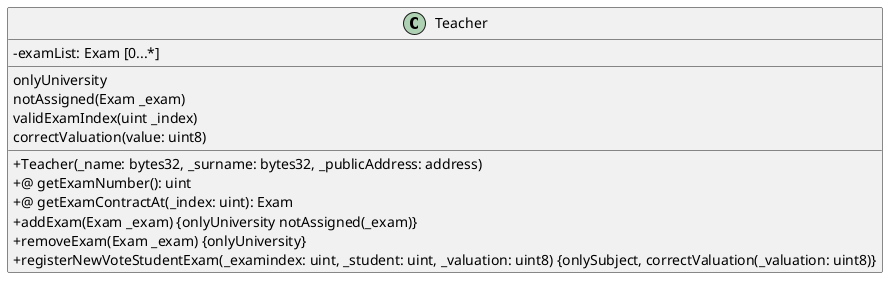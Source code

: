 @startuml
skinparam classAttributeIconSize 0
class Teacher {
- examList: Exam [0...*]
__
onlyUniversity
notAssigned(Exam _exam)
validExamIndex(uint _index)
correctValuation(value: uint8)
__
+ Teacher(_name: bytes32, _surname: bytes32, _publicAddress: address)
+@ getExamNumber(): uint
+@ getExamContractAt(_index: uint): Exam
+ addExam(Exam _exam) {onlyUniversity notAssigned(_exam)}
+ removeExam(Exam _exam) {onlyUniversity}
+ registerNewVoteStudentExam(_examindex: uint, _student: uint, _valuation: uint8) {onlySubject, correctValuation(_valuation: uint8)}
}
@enduml
